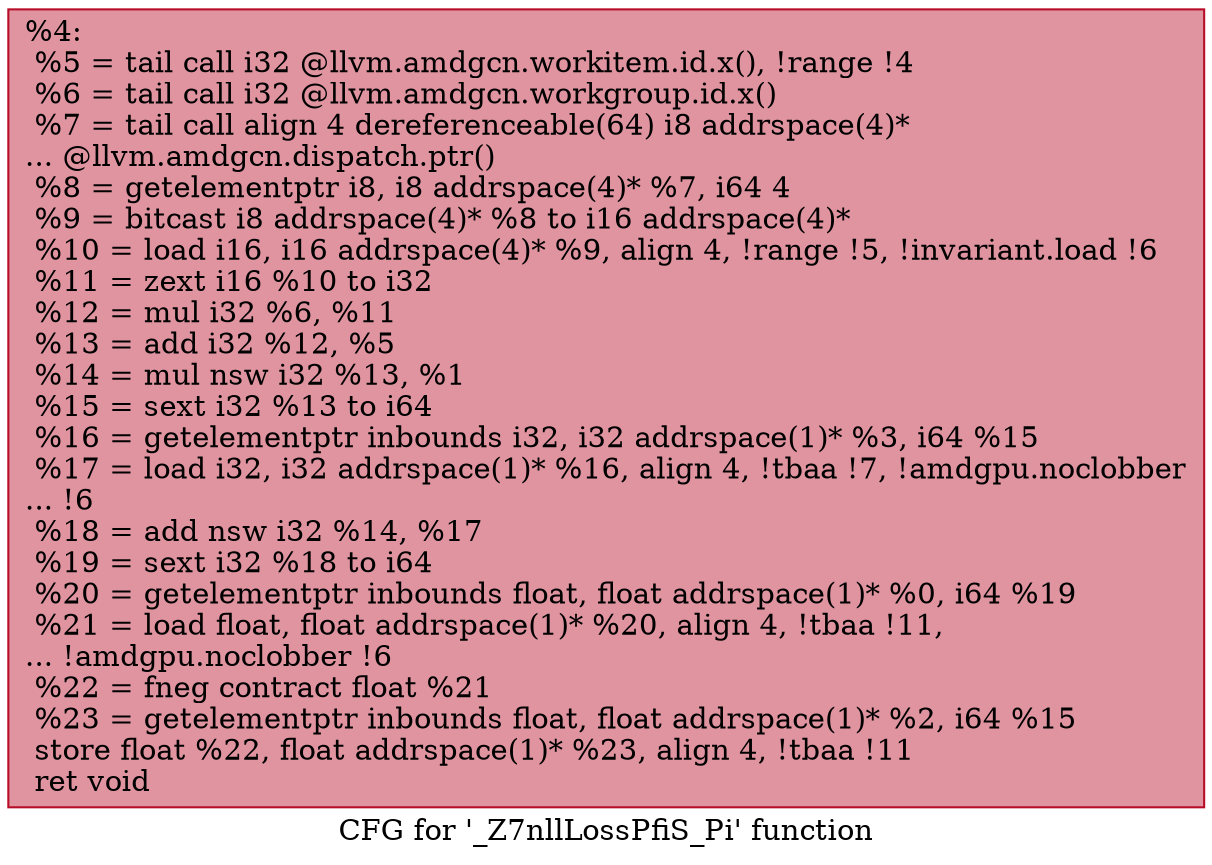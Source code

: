 digraph "CFG for '_Z7nllLossPfiS_Pi' function" {
	label="CFG for '_Z7nllLossPfiS_Pi' function";

	Node0x62f00b0 [shape=record,color="#b70d28ff", style=filled, fillcolor="#b70d2870",label="{%4:\l  %5 = tail call i32 @llvm.amdgcn.workitem.id.x(), !range !4\l  %6 = tail call i32 @llvm.amdgcn.workgroup.id.x()\l  %7 = tail call align 4 dereferenceable(64) i8 addrspace(4)*\l... @llvm.amdgcn.dispatch.ptr()\l  %8 = getelementptr i8, i8 addrspace(4)* %7, i64 4\l  %9 = bitcast i8 addrspace(4)* %8 to i16 addrspace(4)*\l  %10 = load i16, i16 addrspace(4)* %9, align 4, !range !5, !invariant.load !6\l  %11 = zext i16 %10 to i32\l  %12 = mul i32 %6, %11\l  %13 = add i32 %12, %5\l  %14 = mul nsw i32 %13, %1\l  %15 = sext i32 %13 to i64\l  %16 = getelementptr inbounds i32, i32 addrspace(1)* %3, i64 %15\l  %17 = load i32, i32 addrspace(1)* %16, align 4, !tbaa !7, !amdgpu.noclobber\l... !6\l  %18 = add nsw i32 %14, %17\l  %19 = sext i32 %18 to i64\l  %20 = getelementptr inbounds float, float addrspace(1)* %0, i64 %19\l  %21 = load float, float addrspace(1)* %20, align 4, !tbaa !11,\l... !amdgpu.noclobber !6\l  %22 = fneg contract float %21\l  %23 = getelementptr inbounds float, float addrspace(1)* %2, i64 %15\l  store float %22, float addrspace(1)* %23, align 4, !tbaa !11\l  ret void\l}"];
}
